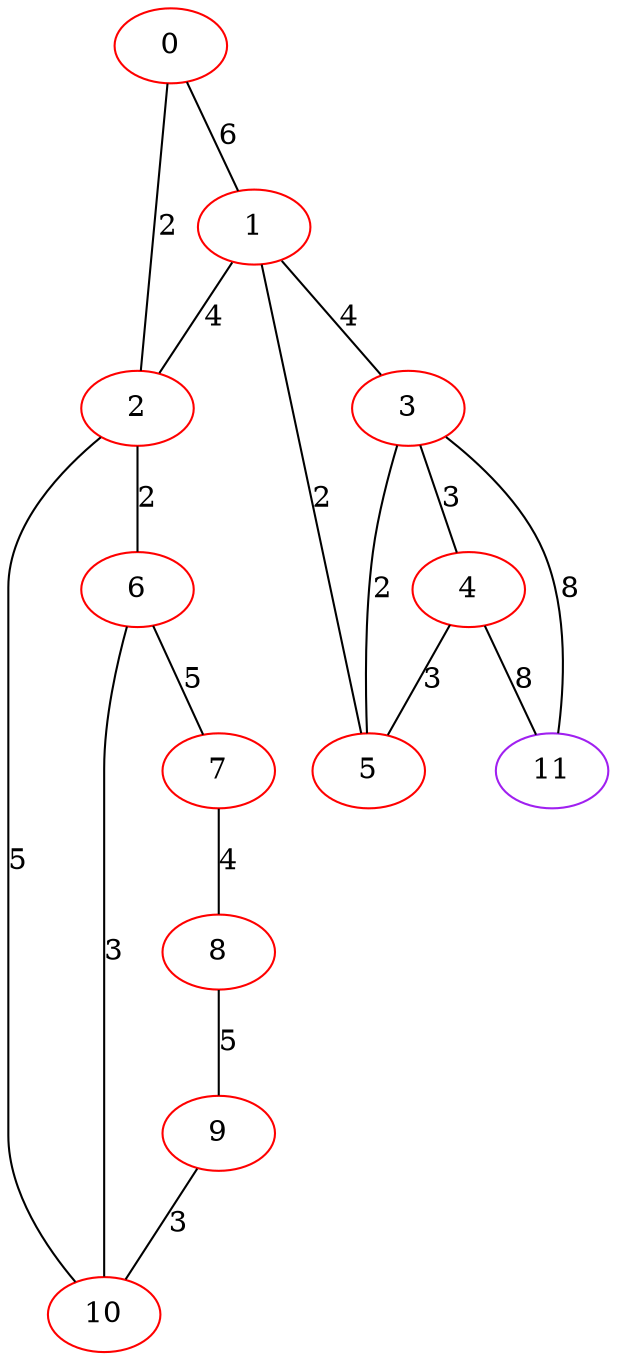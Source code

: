 graph "" {
0 [color=red, weight=1];
1 [color=red, weight=1];
2 [color=red, weight=1];
3 [color=red, weight=1];
4 [color=red, weight=1];
5 [color=red, weight=1];
6 [color=red, weight=1];
7 [color=red, weight=1];
8 [color=red, weight=1];
9 [color=red, weight=1];
10 [color=red, weight=1];
11 [color=purple, weight=4];
0 -- 1  [key=0, label=6];
0 -- 2  [key=0, label=2];
1 -- 2  [key=0, label=4];
1 -- 3  [key=0, label=4];
1 -- 5  [key=0, label=2];
2 -- 10  [key=0, label=5];
2 -- 6  [key=0, label=2];
3 -- 11  [key=0, label=8];
3 -- 4  [key=0, label=3];
3 -- 5  [key=0, label=2];
4 -- 11  [key=0, label=8];
4 -- 5  [key=0, label=3];
6 -- 10  [key=0, label=3];
6 -- 7  [key=0, label=5];
7 -- 8  [key=0, label=4];
8 -- 9  [key=0, label=5];
9 -- 10  [key=0, label=3];
}
